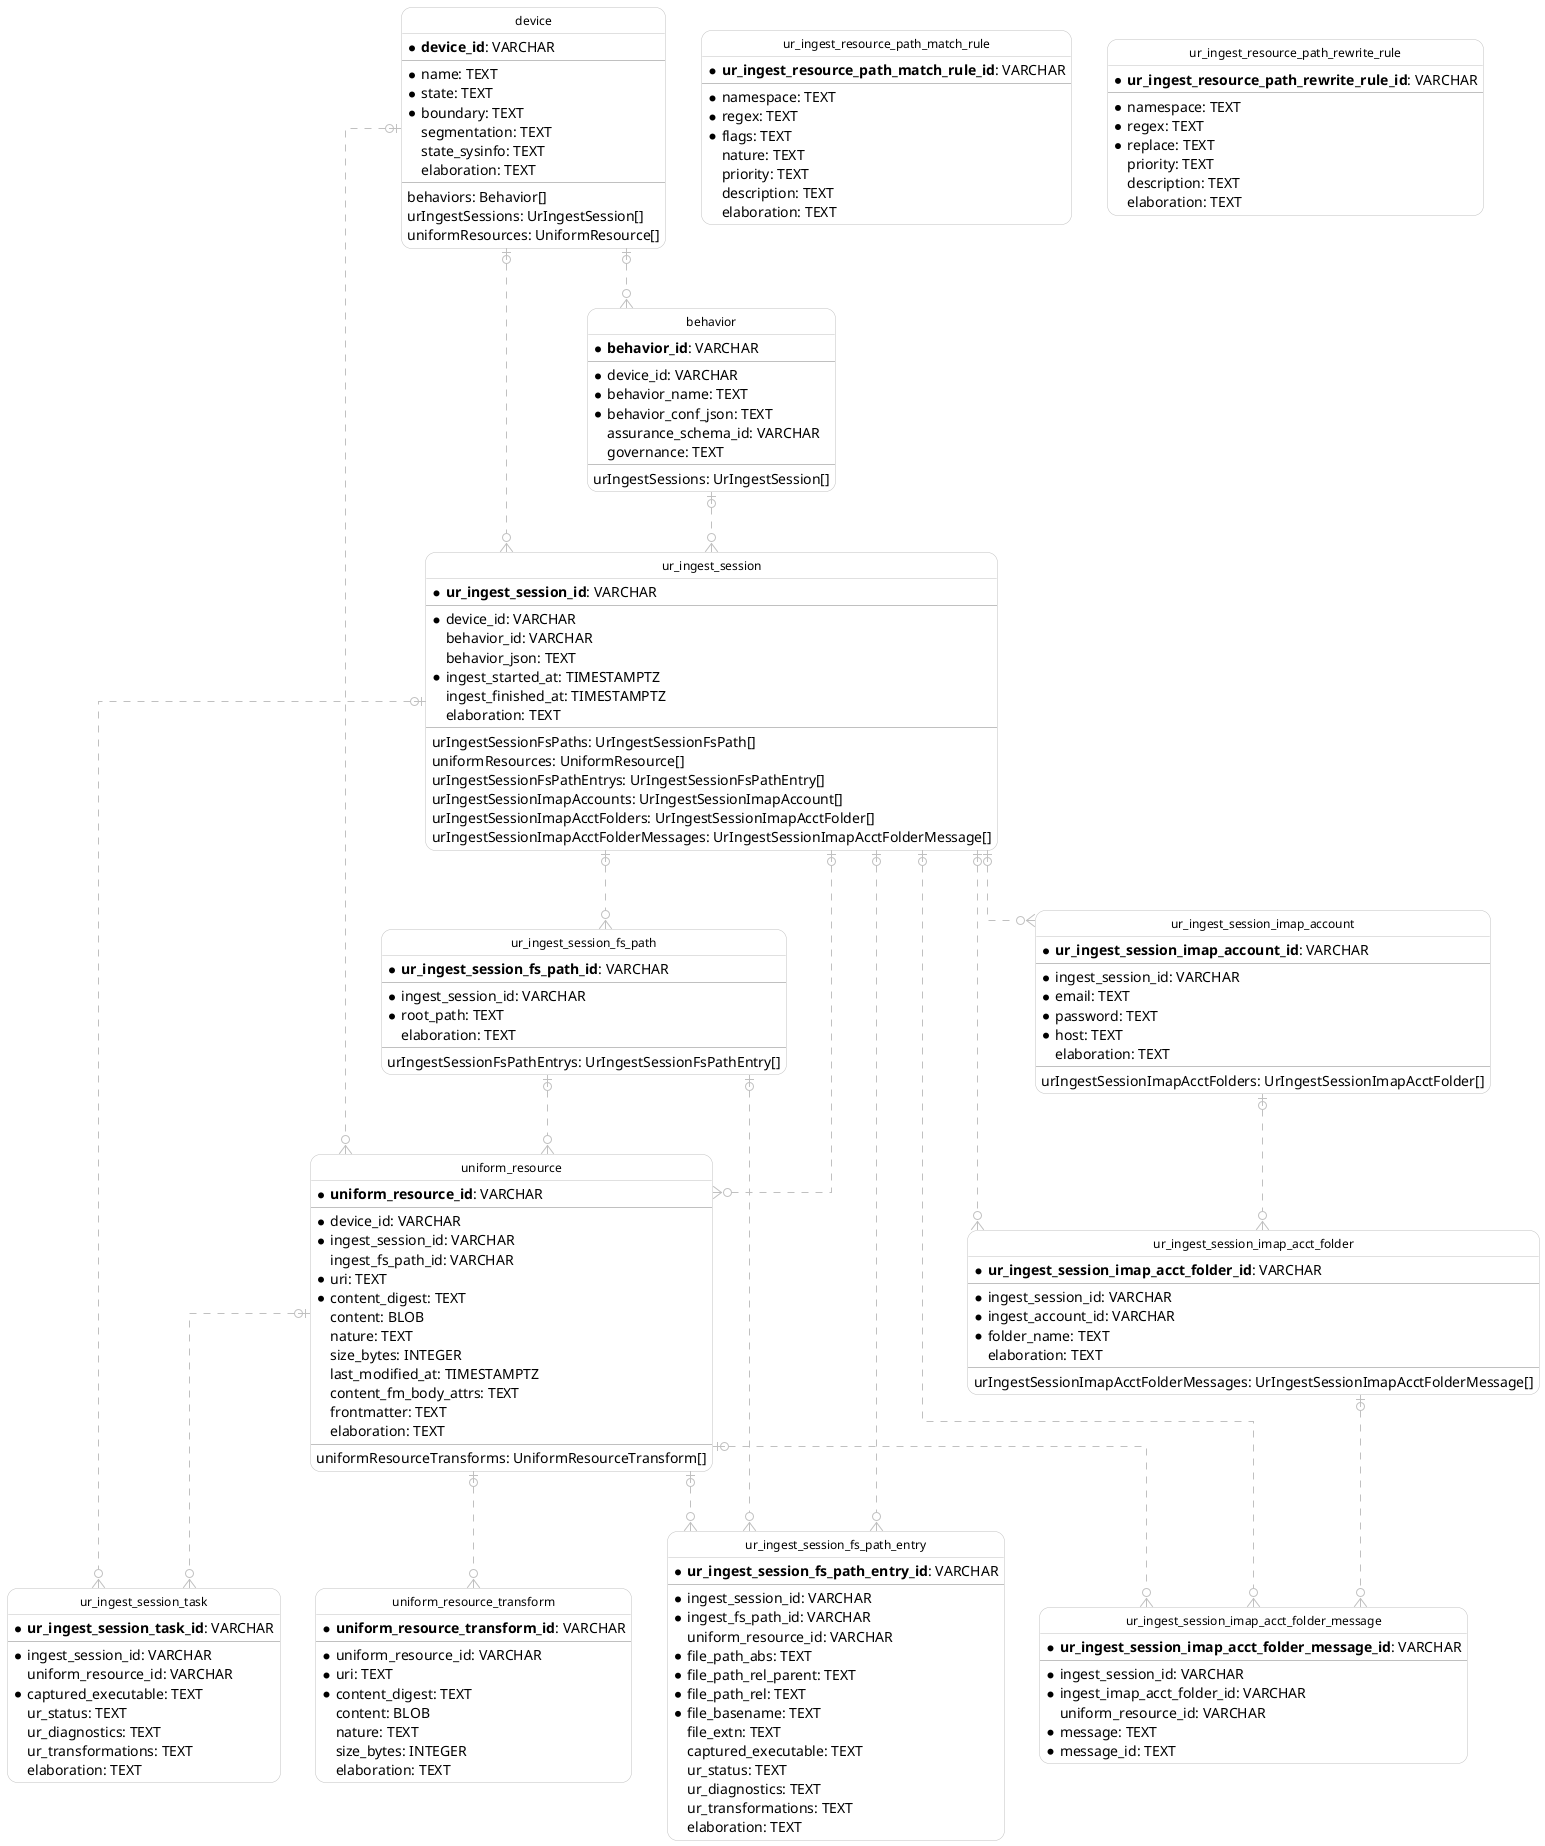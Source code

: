 @startuml surveilr-state
  hide circle
  skinparam linetype ortho
  skinparam roundcorner 20
  skinparam class {
    BackgroundColor White
    ArrowColor Silver
    BorderColor Silver
    FontColor Black
    FontSize 12
  }

  entity "device" as device {
    * **device_id**: VARCHAR
    --
    * name: TEXT
    * state: TEXT
    * boundary: TEXT
      segmentation: TEXT
      state_sysinfo: TEXT
      elaboration: TEXT
    --
    behaviors: Behavior[]
    urIngestSessions: UrIngestSession[]
    uniformResources: UniformResource[]
  }

  entity "behavior" as behavior {
    * **behavior_id**: VARCHAR
    --
    * device_id: VARCHAR
    * behavior_name: TEXT
    * behavior_conf_json: TEXT
      assurance_schema_id: VARCHAR
      governance: TEXT
    --
    urIngestSessions: UrIngestSession[]
  }

  entity "ur_ingest_resource_path_match_rule" as ur_ingest_resource_path_match_rule {
    * **ur_ingest_resource_path_match_rule_id**: VARCHAR
    --
    * namespace: TEXT
    * regex: TEXT
    * flags: TEXT
      nature: TEXT
      priority: TEXT
      description: TEXT
      elaboration: TEXT
  }

  entity "ur_ingest_resource_path_rewrite_rule" as ur_ingest_resource_path_rewrite_rule {
    * **ur_ingest_resource_path_rewrite_rule_id**: VARCHAR
    --
    * namespace: TEXT
    * regex: TEXT
    * replace: TEXT
      priority: TEXT
      description: TEXT
      elaboration: TEXT
  }

  entity "ur_ingest_session" as ur_ingest_session {
    * **ur_ingest_session_id**: VARCHAR
    --
    * device_id: VARCHAR
      behavior_id: VARCHAR
      behavior_json: TEXT
    * ingest_started_at: TIMESTAMPTZ
      ingest_finished_at: TIMESTAMPTZ
      elaboration: TEXT
    --
    urIngestSessionFsPaths: UrIngestSessionFsPath[]
    uniformResources: UniformResource[]
    urIngestSessionFsPathEntrys: UrIngestSessionFsPathEntry[]
    urIngestSessionImapAccounts: UrIngestSessionImapAccount[]
    urIngestSessionImapAcctFolders: UrIngestSessionImapAcctFolder[]
    urIngestSessionImapAcctFolderMessages: UrIngestSessionImapAcctFolderMessage[]
  }

  entity "ur_ingest_session_fs_path" as ur_ingest_session_fs_path {
    * **ur_ingest_session_fs_path_id**: VARCHAR
    --
    * ingest_session_id: VARCHAR
    * root_path: TEXT
      elaboration: TEXT
    --
    urIngestSessionFsPathEntrys: UrIngestSessionFsPathEntry[]
  }

  entity "uniform_resource" as uniform_resource {
    * **uniform_resource_id**: VARCHAR
    --
    * device_id: VARCHAR
    * ingest_session_id: VARCHAR
      ingest_fs_path_id: VARCHAR
    * uri: TEXT
    * content_digest: TEXT
      content: BLOB
      nature: TEXT
      size_bytes: INTEGER
      last_modified_at: TIMESTAMPTZ
      content_fm_body_attrs: TEXT
      frontmatter: TEXT
      elaboration: TEXT
    --
    uniformResourceTransforms: UniformResourceTransform[]
  }

  entity "uniform_resource_transform" as uniform_resource_transform {
    * **uniform_resource_transform_id**: VARCHAR
    --
    * uniform_resource_id: VARCHAR
    * uri: TEXT
    * content_digest: TEXT
      content: BLOB
      nature: TEXT
      size_bytes: INTEGER
      elaboration: TEXT
  }

  entity "ur_ingest_session_fs_path_entry" as ur_ingest_session_fs_path_entry {
    * **ur_ingest_session_fs_path_entry_id**: VARCHAR
    --
    * ingest_session_id: VARCHAR
    * ingest_fs_path_id: VARCHAR
      uniform_resource_id: VARCHAR
    * file_path_abs: TEXT
    * file_path_rel_parent: TEXT
    * file_path_rel: TEXT
    * file_basename: TEXT
      file_extn: TEXT
      captured_executable: TEXT
      ur_status: TEXT
      ur_diagnostics: TEXT
      ur_transformations: TEXT
      elaboration: TEXT
  }

  entity "ur_ingest_session_task" as ur_ingest_session_task {
    * **ur_ingest_session_task_id**: VARCHAR
    --
    * ingest_session_id: VARCHAR
      uniform_resource_id: VARCHAR
    * captured_executable: TEXT
      ur_status: TEXT
      ur_diagnostics: TEXT
      ur_transformations: TEXT
      elaboration: TEXT
  }

  entity "ur_ingest_session_imap_account" as ur_ingest_session_imap_account {
    * **ur_ingest_session_imap_account_id**: VARCHAR
    --
    * ingest_session_id: VARCHAR
    * email: TEXT
    * password: TEXT
    * host: TEXT
      elaboration: TEXT
    --
    urIngestSessionImapAcctFolders: UrIngestSessionImapAcctFolder[]
  }

  entity "ur_ingest_session_imap_acct_folder" as ur_ingest_session_imap_acct_folder {
    * **ur_ingest_session_imap_acct_folder_id**: VARCHAR
    --
    * ingest_session_id: VARCHAR
    * ingest_account_id: VARCHAR
    * folder_name: TEXT
      elaboration: TEXT
    --
    urIngestSessionImapAcctFolderMessages: UrIngestSessionImapAcctFolderMessage[]
  }

  entity "ur_ingest_session_imap_acct_folder_message" as ur_ingest_session_imap_acct_folder_message {
    * **ur_ingest_session_imap_acct_folder_message_id**: VARCHAR
    --
    * ingest_session_id: VARCHAR
    * ingest_imap_acct_folder_id: VARCHAR
      uniform_resource_id: VARCHAR
    * message: TEXT
    * message_id: TEXT
  }

  device |o..o{ behavior
  device |o..o{ ur_ingest_session
  behavior |o..o{ ur_ingest_session
  ur_ingest_session |o..o{ ur_ingest_session_fs_path
  device |o..o{ uniform_resource
  ur_ingest_session |o..o{ uniform_resource
  ur_ingest_session_fs_path |o..o{ uniform_resource
  uniform_resource |o..o{ uniform_resource_transform
  ur_ingest_session |o..o{ ur_ingest_session_fs_path_entry
  ur_ingest_session_fs_path |o..o{ ur_ingest_session_fs_path_entry
  uniform_resource |o..o{ ur_ingest_session_fs_path_entry
  ur_ingest_session |o..o{ ur_ingest_session_task
  uniform_resource |o..o{ ur_ingest_session_task
  ur_ingest_session |o..o{ ur_ingest_session_imap_account
  ur_ingest_session |o..o{ ur_ingest_session_imap_acct_folder
  ur_ingest_session_imap_account |o..o{ ur_ingest_session_imap_acct_folder
  ur_ingest_session |o..o{ ur_ingest_session_imap_acct_folder_message
  ur_ingest_session_imap_acct_folder |o..o{ ur_ingest_session_imap_acct_folder_message
  uniform_resource |o..o{ ur_ingest_session_imap_acct_folder_message
@enduml